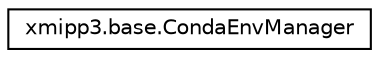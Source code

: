 digraph "Graphical Class Hierarchy"
{
  edge [fontname="Helvetica",fontsize="10",labelfontname="Helvetica",labelfontsize="10"];
  node [fontname="Helvetica",fontsize="10",shape=record];
  rankdir="LR";
  Node0 [label="xmipp3.base.CondaEnvManager",height=0.2,width=0.4,color="black", fillcolor="white", style="filled",URL="$classxmipp3_1_1base_1_1CondaEnvManager.html"];
}
